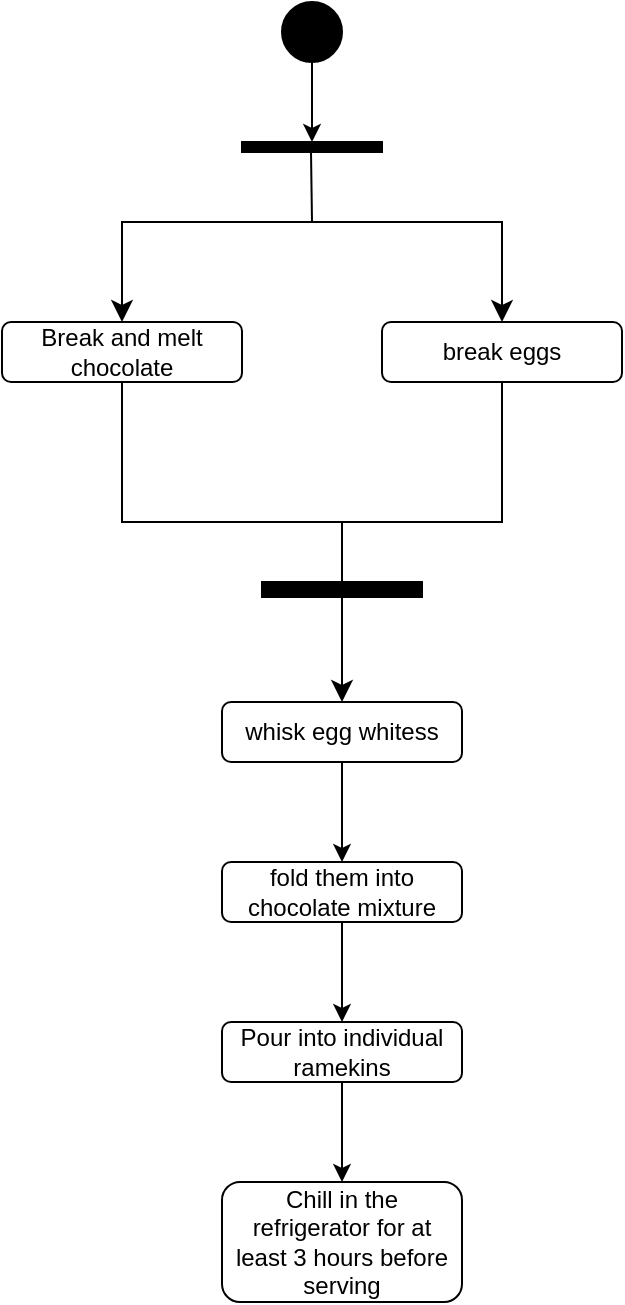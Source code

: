<mxfile version="28.1.2">
  <diagram name="Page-1" id="86vUXPx11KVvFQeBCAOZ">
    <mxGraphModel dx="1090" dy="593" grid="1" gridSize="10" guides="1" tooltips="1" connect="1" arrows="1" fold="1" page="1" pageScale="1" pageWidth="850" pageHeight="1100" math="0" shadow="0">
      <root>
        <mxCell id="0" />
        <mxCell id="1" parent="0" />
        <mxCell id="-acBuUI2QUoiD2V5LKhB-1" value="" style="ellipse;fillColor=strokeColor;html=1;" vertex="1" parent="1">
          <mxGeometry x="370" y="60" width="30" height="30" as="geometry" />
        </mxCell>
        <mxCell id="-acBuUI2QUoiD2V5LKhB-2" value="" style="endArrow=classic;html=1;rounded=0;exitX=0.5;exitY=1;exitDx=0;exitDy=0;" edge="1" parent="1" source="-acBuUI2QUoiD2V5LKhB-1">
          <mxGeometry width="50" height="50" relative="1" as="geometry">
            <mxPoint x="400" y="330" as="sourcePoint" />
            <mxPoint x="385" y="130" as="targetPoint" />
          </mxGeometry>
        </mxCell>
        <mxCell id="-acBuUI2QUoiD2V5LKhB-4" value="" style="html=1;points=[];perimeter=orthogonalPerimeter;fillColor=strokeColor;direction=south;" vertex="1" parent="1">
          <mxGeometry x="350" y="130" width="70" height="5" as="geometry" />
        </mxCell>
        <mxCell id="-acBuUI2QUoiD2V5LKhB-5" value="" style="endArrow=none;html=1;rounded=0;" edge="1" parent="1">
          <mxGeometry width="50" height="50" relative="1" as="geometry">
            <mxPoint x="385" y="170" as="sourcePoint" />
            <mxPoint x="384.5" y="135" as="targetPoint" />
          </mxGeometry>
        </mxCell>
        <mxCell id="-acBuUI2QUoiD2V5LKhB-6" value="" style="edgeStyle=segmentEdgeStyle;endArrow=classic;html=1;curved=0;rounded=0;endSize=8;startSize=8;" edge="1" parent="1">
          <mxGeometry width="50" height="50" relative="1" as="geometry">
            <mxPoint x="380" y="170" as="sourcePoint" />
            <mxPoint x="480" y="220" as="targetPoint" />
          </mxGeometry>
        </mxCell>
        <mxCell id="-acBuUI2QUoiD2V5LKhB-7" value="" style="edgeStyle=segmentEdgeStyle;endArrow=classic;html=1;curved=0;rounded=0;endSize=8;startSize=8;" edge="1" parent="1">
          <mxGeometry width="50" height="50" relative="1" as="geometry">
            <mxPoint x="380" y="170" as="sourcePoint" />
            <mxPoint x="290" y="220" as="targetPoint" />
          </mxGeometry>
        </mxCell>
        <mxCell id="-acBuUI2QUoiD2V5LKhB-8" value="Break and melt chocolate" style="rounded=1;whiteSpace=wrap;html=1;" vertex="1" parent="1">
          <mxGeometry x="230" y="220" width="120" height="30" as="geometry" />
        </mxCell>
        <mxCell id="-acBuUI2QUoiD2V5LKhB-9" value="break eggs" style="rounded=1;whiteSpace=wrap;html=1;" vertex="1" parent="1">
          <mxGeometry x="420" y="220" width="120" height="30" as="geometry" />
        </mxCell>
        <mxCell id="-acBuUI2QUoiD2V5LKhB-10" value="" style="edgeStyle=segmentEdgeStyle;endArrow=classic;html=1;curved=0;rounded=0;endSize=8;startSize=8;exitX=0.5;exitY=1;exitDx=0;exitDy=0;" edge="1" parent="1" source="-acBuUI2QUoiD2V5LKhB-8">
          <mxGeometry width="50" height="50" relative="1" as="geometry">
            <mxPoint x="260" y="320" as="sourcePoint" />
            <mxPoint x="400" y="410" as="targetPoint" />
            <Array as="points">
              <mxPoint x="290" y="320" />
            </Array>
          </mxGeometry>
        </mxCell>
        <mxCell id="-acBuUI2QUoiD2V5LKhB-15" value="" style="endArrow=none;html=1;rounded=0;entryX=0.5;entryY=1;entryDx=0;entryDy=0;" edge="1" parent="1" target="-acBuUI2QUoiD2V5LKhB-9">
          <mxGeometry width="50" height="50" relative="1" as="geometry">
            <mxPoint x="400" y="320" as="sourcePoint" />
            <mxPoint x="470" y="270" as="targetPoint" />
            <Array as="points">
              <mxPoint x="480" y="320" />
            </Array>
          </mxGeometry>
        </mxCell>
        <mxCell id="-acBuUI2QUoiD2V5LKhB-16" value="" style="html=1;points=[];perimeter=orthogonalPerimeter;fillColor=strokeColor;direction=south;" vertex="1" parent="1">
          <mxGeometry x="360" y="350" width="80" height="7.5" as="geometry" />
        </mxCell>
        <mxCell id="-acBuUI2QUoiD2V5LKhB-18" value="whisk egg whitess" style="rounded=1;whiteSpace=wrap;html=1;" vertex="1" parent="1">
          <mxGeometry x="340" y="410" width="120" height="30" as="geometry" />
        </mxCell>
        <mxCell id="-acBuUI2QUoiD2V5LKhB-22" value="" style="endArrow=classic;html=1;rounded=0;exitX=0.5;exitY=1;exitDx=0;exitDy=0;" edge="1" parent="1" source="-acBuUI2QUoiD2V5LKhB-18" target="-acBuUI2QUoiD2V5LKhB-23">
          <mxGeometry width="50" height="50" relative="1" as="geometry">
            <mxPoint x="400" y="530" as="sourcePoint" />
            <mxPoint x="400" y="500" as="targetPoint" />
          </mxGeometry>
        </mxCell>
        <mxCell id="-acBuUI2QUoiD2V5LKhB-23" value="fold them into chocolate mixture" style="rounded=1;whiteSpace=wrap;html=1;" vertex="1" parent="1">
          <mxGeometry x="340" y="490" width="120" height="30" as="geometry" />
        </mxCell>
        <mxCell id="-acBuUI2QUoiD2V5LKhB-24" value="" style="endArrow=classic;html=1;rounded=0;exitX=0.5;exitY=1;exitDx=0;exitDy=0;exitPerimeter=0;" edge="1" parent="1" source="-acBuUI2QUoiD2V5LKhB-23" target="-acBuUI2QUoiD2V5LKhB-25">
          <mxGeometry width="50" height="50" relative="1" as="geometry">
            <mxPoint x="400" y="530" as="sourcePoint" />
            <mxPoint x="400" y="580" as="targetPoint" />
          </mxGeometry>
        </mxCell>
        <mxCell id="-acBuUI2QUoiD2V5LKhB-25" value="Pour into individual ramekins" style="rounded=1;whiteSpace=wrap;html=1;" vertex="1" parent="1">
          <mxGeometry x="340" y="570" width="120" height="30" as="geometry" />
        </mxCell>
        <mxCell id="-acBuUI2QUoiD2V5LKhB-26" value="" style="endArrow=classic;html=1;rounded=0;exitX=0.5;exitY=1;exitDx=0;exitDy=0;" edge="1" parent="1" source="-acBuUI2QUoiD2V5LKhB-25" target="-acBuUI2QUoiD2V5LKhB-27">
          <mxGeometry width="50" height="50" relative="1" as="geometry">
            <mxPoint x="400" y="530" as="sourcePoint" />
            <mxPoint x="400" y="660" as="targetPoint" />
          </mxGeometry>
        </mxCell>
        <mxCell id="-acBuUI2QUoiD2V5LKhB-27" value="Chill in the refrigerator for at least 3 hours before serving" style="rounded=1;whiteSpace=wrap;html=1;" vertex="1" parent="1">
          <mxGeometry x="340" y="650" width="120" height="60" as="geometry" />
        </mxCell>
      </root>
    </mxGraphModel>
  </diagram>
</mxfile>
